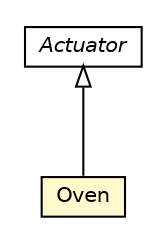 #!/usr/local/bin/dot
#
# Class diagram 
# Generated by UMLGraph version R5_6-24-gf6e263 (http://www.umlgraph.org/)
#

digraph G {
	edge [fontname="Helvetica",fontsize=10,labelfontname="Helvetica",labelfontsize=10];
	node [fontname="Helvetica",fontsize=10,shape=plaintext];
	nodesep=0.25;
	ranksep=0.5;
	// org.universAAL.ontology.device.Actuator
	c6170119 [label=<<table title="org.universAAL.ontology.device.Actuator" border="0" cellborder="1" cellspacing="0" cellpadding="2" port="p" href="../Actuator.html">
		<tr><td><table border="0" cellspacing="0" cellpadding="1">
<tr><td align="center" balign="center"><font face="Helvetica-Oblique"> Actuator </font></td></tr>
		</table></td></tr>
		</table>>, URL="../Actuator.html", fontname="Helvetica", fontcolor="black", fontsize=10.0];
	// org.universAAL.ontology.device.home.Oven
	c6170275 [label=<<table title="org.universAAL.ontology.device.home.Oven" border="0" cellborder="1" cellspacing="0" cellpadding="2" port="p" bgcolor="lemonChiffon" href="./Oven.html">
		<tr><td><table border="0" cellspacing="0" cellpadding="1">
<tr><td align="center" balign="center"> Oven </td></tr>
		</table></td></tr>
		</table>>, URL="./Oven.html", fontname="Helvetica", fontcolor="black", fontsize=10.0];
	//org.universAAL.ontology.device.home.Oven extends org.universAAL.ontology.device.Actuator
	c6170119:p -> c6170275:p [dir=back,arrowtail=empty];
}

